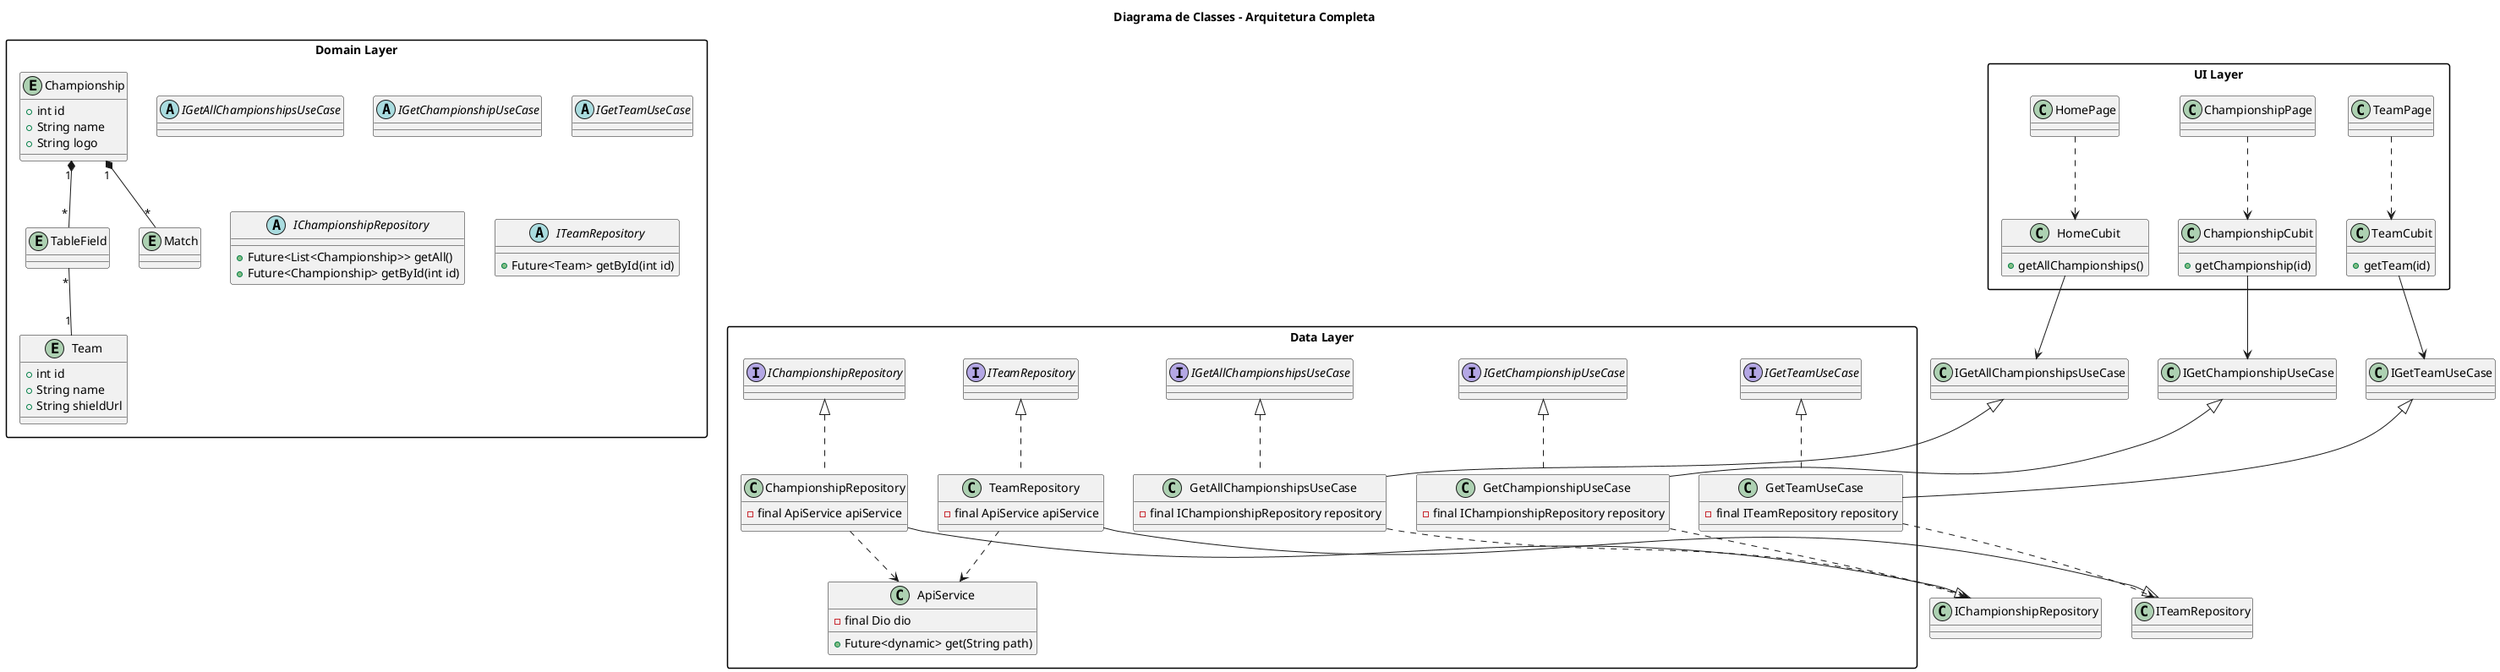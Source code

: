 @startuml
title Diagrama de Classes - Arquitetura Completa

skinparam packageStyle rect

' ########## CAMADA DE UI ##########
package "UI Layer" {
  class HomePage
  class ChampionshipPage
  class TeamPage

  class HomeCubit {
    + getAllChampionships()
  }
  class ChampionshipCubit {
    + getChampionship(id)
  }
  class TeamCubit {
    + getTeam(id)
  }

  HomePage ..> HomeCubit
  ChampionshipPage ..> ChampionshipCubit
  TeamPage ..> TeamCubit
}

' ########## CAMADA DE DOMAIN ##########
package "Domain Layer" {
  abstract class "IGetAllChampionshipsUseCase" as IGetAllChampionshipsUseCase
  abstract class "IGetChampionshipUseCase" as IGetChampionshipUseCase
  abstract class "IGetTeamUseCase" as IGetTeamUseCase

  abstract class "IChampionshipRepository" as IChampionshipRepository {
    + Future<List<Championship>> getAll()
    + Future<Championship> getById(int id)
  }
  abstract class "ITeamRepository" as ITeamRepository {
    + Future<Team> getById(int id)
  }

  entity Championship {
    +int id
    +String name
    +String logo
  }
  entity Team {
    +int id
    +String name
    +String shieldUrl
  }
  entity TableField
  entity Match
}

' ########## CAMADA DE DATA ##########
package "Data Layer" {
  class GetAllChampionshipsUseCase implements IGetAllChampionshipsUseCase {
    - final IChampionshipRepository repository
  }
  class GetChampionshipUseCase implements IGetChampionshipUseCase {
    - final IChampionshipRepository repository
  }
  class GetTeamUseCase implements IGetTeamUseCase {
    - final ITeamRepository repository
  }

  class ChampionshipRepository implements IChampionshipRepository {
    - final ApiService apiService
  }
  class TeamRepository implements ITeamRepository {
    - final ApiService apiService
  }

  class ApiService {
    - final Dio dio
    + Future<dynamic> get(String path)
  }
}

' ########## RELACIONAMENTOS ENTRE CAMADAS ##########

' UI -> Domain (UseCases)
HomeCubit --> IGetAllChampionshipsUseCase
ChampionshipCubit --> IGetChampionshipUseCase
TeamCubit --> IGetTeamUseCase

' Domain (UseCases) -> Data (UseCases Impl)
IGetAllChampionshipsUseCase <|-- GetAllChampionshipsUseCase
IGetChampionshipUseCase <|-- GetChampionshipUseCase
IGetTeamUseCase <|-- GetTeamUseCase

' Data (UseCases Impl) -> Domain (Repositories)
GetAllChampionshipsUseCase ..> IChampionshipRepository
GetChampionshipUseCase ..> IChampionshipRepository
GetTeamUseCase ..> ITeamRepository

' Domain (Repositories) -> Data (Repositories Impl)
IChampionshipRepository <|-- ChampionshipRepository
ITeamRepository <|-- TeamRepository

' Data (Repositories Impl) -> Data (Services)
ChampionshipRepository ..> ApiService
TeamRepository ..> ApiService

' Relacionamentos de Entidades
Championship "1" *-- "*" TableField
Championship "1" *-- "*" Match
TableField "*" -- "1" Team

@enduml
